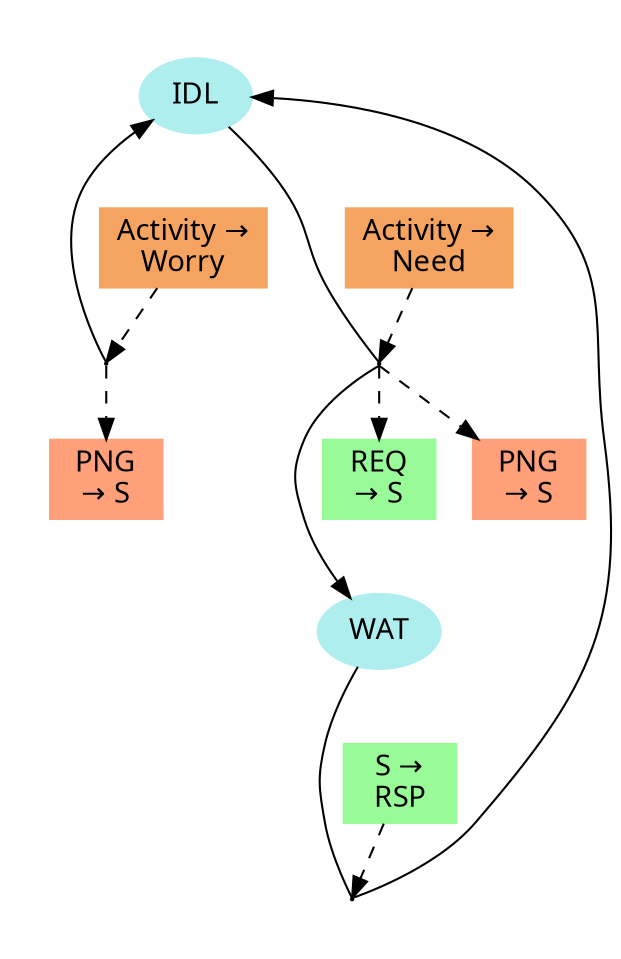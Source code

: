 digraph {
color=white;
concentrate=true;
graph [ fontname="sans-serif" ];
node [ fontname="sans-serif" ];
edge [ fontname="sans-serif" ];
subgraph cluster_0_false {
A_0_false [ label="IDL", shape=ellipse, style=filled, color=PaleTurquoise ];
subgraph cluster_0 {
T_0_18446744073709551615 [ shape=point, height=0.015, width=0.015 ];
D_0_18446744073709551615_3 [ label="Activity &#8594;\nWorry", shape=box, style=filled, color=SandyBrown ];
A_0_false -> D_0_18446744073709551615_3 [ style=invis ];
}
subgraph cluster_1 {
T_1_18446744073709551615 [ shape=point, height=0.015, width=0.015 ];
D_1_18446744073709551615_0 [ label="Activity &#8594;\nNeed", shape=box, style=filled, color=SandyBrown ];
A_0_false -> D_1_18446744073709551615_0 [ style=invis ];
}
}
subgraph cluster_1_false {
A_1_false [ label="WAT", shape=ellipse, style=filled, color=PaleTurquoise ];
subgraph cluster_2 {
T_2_18446744073709551615 [ shape=point, height=0.015, width=0.015 ];
D_2_18446744073709551615_5 [ label="S &#8594;\nRSP", shape=box, style=filled, color=PaleGreen ];
A_1_false -> D_2_18446744073709551615_5 [ style=invis ];
}
}
A_0_false -> T_0_18446744073709551615 [ arrowhead=none, direction=forward ];
T_0_18446744073709551615 -> A_0_false [ constraint=false ];
D_0_18446744073709551615_3 -> T_0_18446744073709551615 [ style=dashed ];
S_0_18446744073709551615_2 [ label="PNG\n&#8594; S", shape=box, style=filled, color=LightSalmon ];
T_0_18446744073709551615 -> S_0_18446744073709551615_2 [ style=dashed ];
A_0_false -> T_1_18446744073709551615 [ arrowhead=none, direction=forward ];
T_1_18446744073709551615 -> A_1_false [ constraint=true ];
D_1_18446744073709551615_0 -> T_1_18446744073709551615 [ style=dashed ];
S_1_18446744073709551615_1 [ label="REQ\n&#8594; S", shape=box, style=filled, color=PaleGreen ];
T_1_18446744073709551615 -> S_1_18446744073709551615_1 [ style=dashed ];
S_1_18446744073709551615_1 -> A_1_false [ style=invis ];
S_1_18446744073709551615_2 [ label="PNG\n&#8594; S", shape=box, style=filled, color=LightSalmon ];
T_1_18446744073709551615 -> S_1_18446744073709551615_2 [ style=dashed ];
S_1_18446744073709551615_2 -> A_1_false [ style=invis ];
A_1_false -> T_2_18446744073709551615 [ arrowhead=none, direction=forward ];
T_2_18446744073709551615 -> A_0_false [ constraint=false ];
D_2_18446744073709551615_5 -> T_2_18446744073709551615 [ style=dashed ];
}
